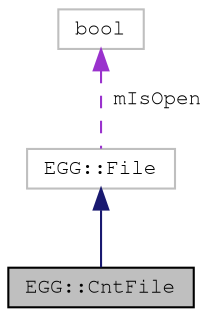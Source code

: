 digraph "EGG::CntFile"
{
 // LATEX_PDF_SIZE
  edge [fontname="FreeMono",fontsize="10",labelfontname="FreeMono",labelfontsize="10"];
  node [fontname="FreeMono",fontsize="10",shape=record];
  Node1 [label="EGG::CntFile",height=0.2,width=0.4,color="black", fillcolor="grey75", style="filled", fontcolor="black",tooltip=" "];
  Node2 -> Node1 [dir="back",color="midnightblue",fontsize="10",style="solid",fontname="FreeMono"];
  Node2 [label="EGG::File",height=0.2,width=0.4,color="grey75", fillcolor="white", style="filled",URL="$class_e_g_g_1_1_file.html",tooltip=" "];
  Node3 -> Node2 [dir="back",color="darkorchid3",fontsize="10",style="dashed",label=" mIsOpen" ,fontname="FreeMono"];
  Node3 [label="bool",height=0.2,width=0.4,color="grey75", fillcolor="white", style="filled",tooltip=" "];
}
